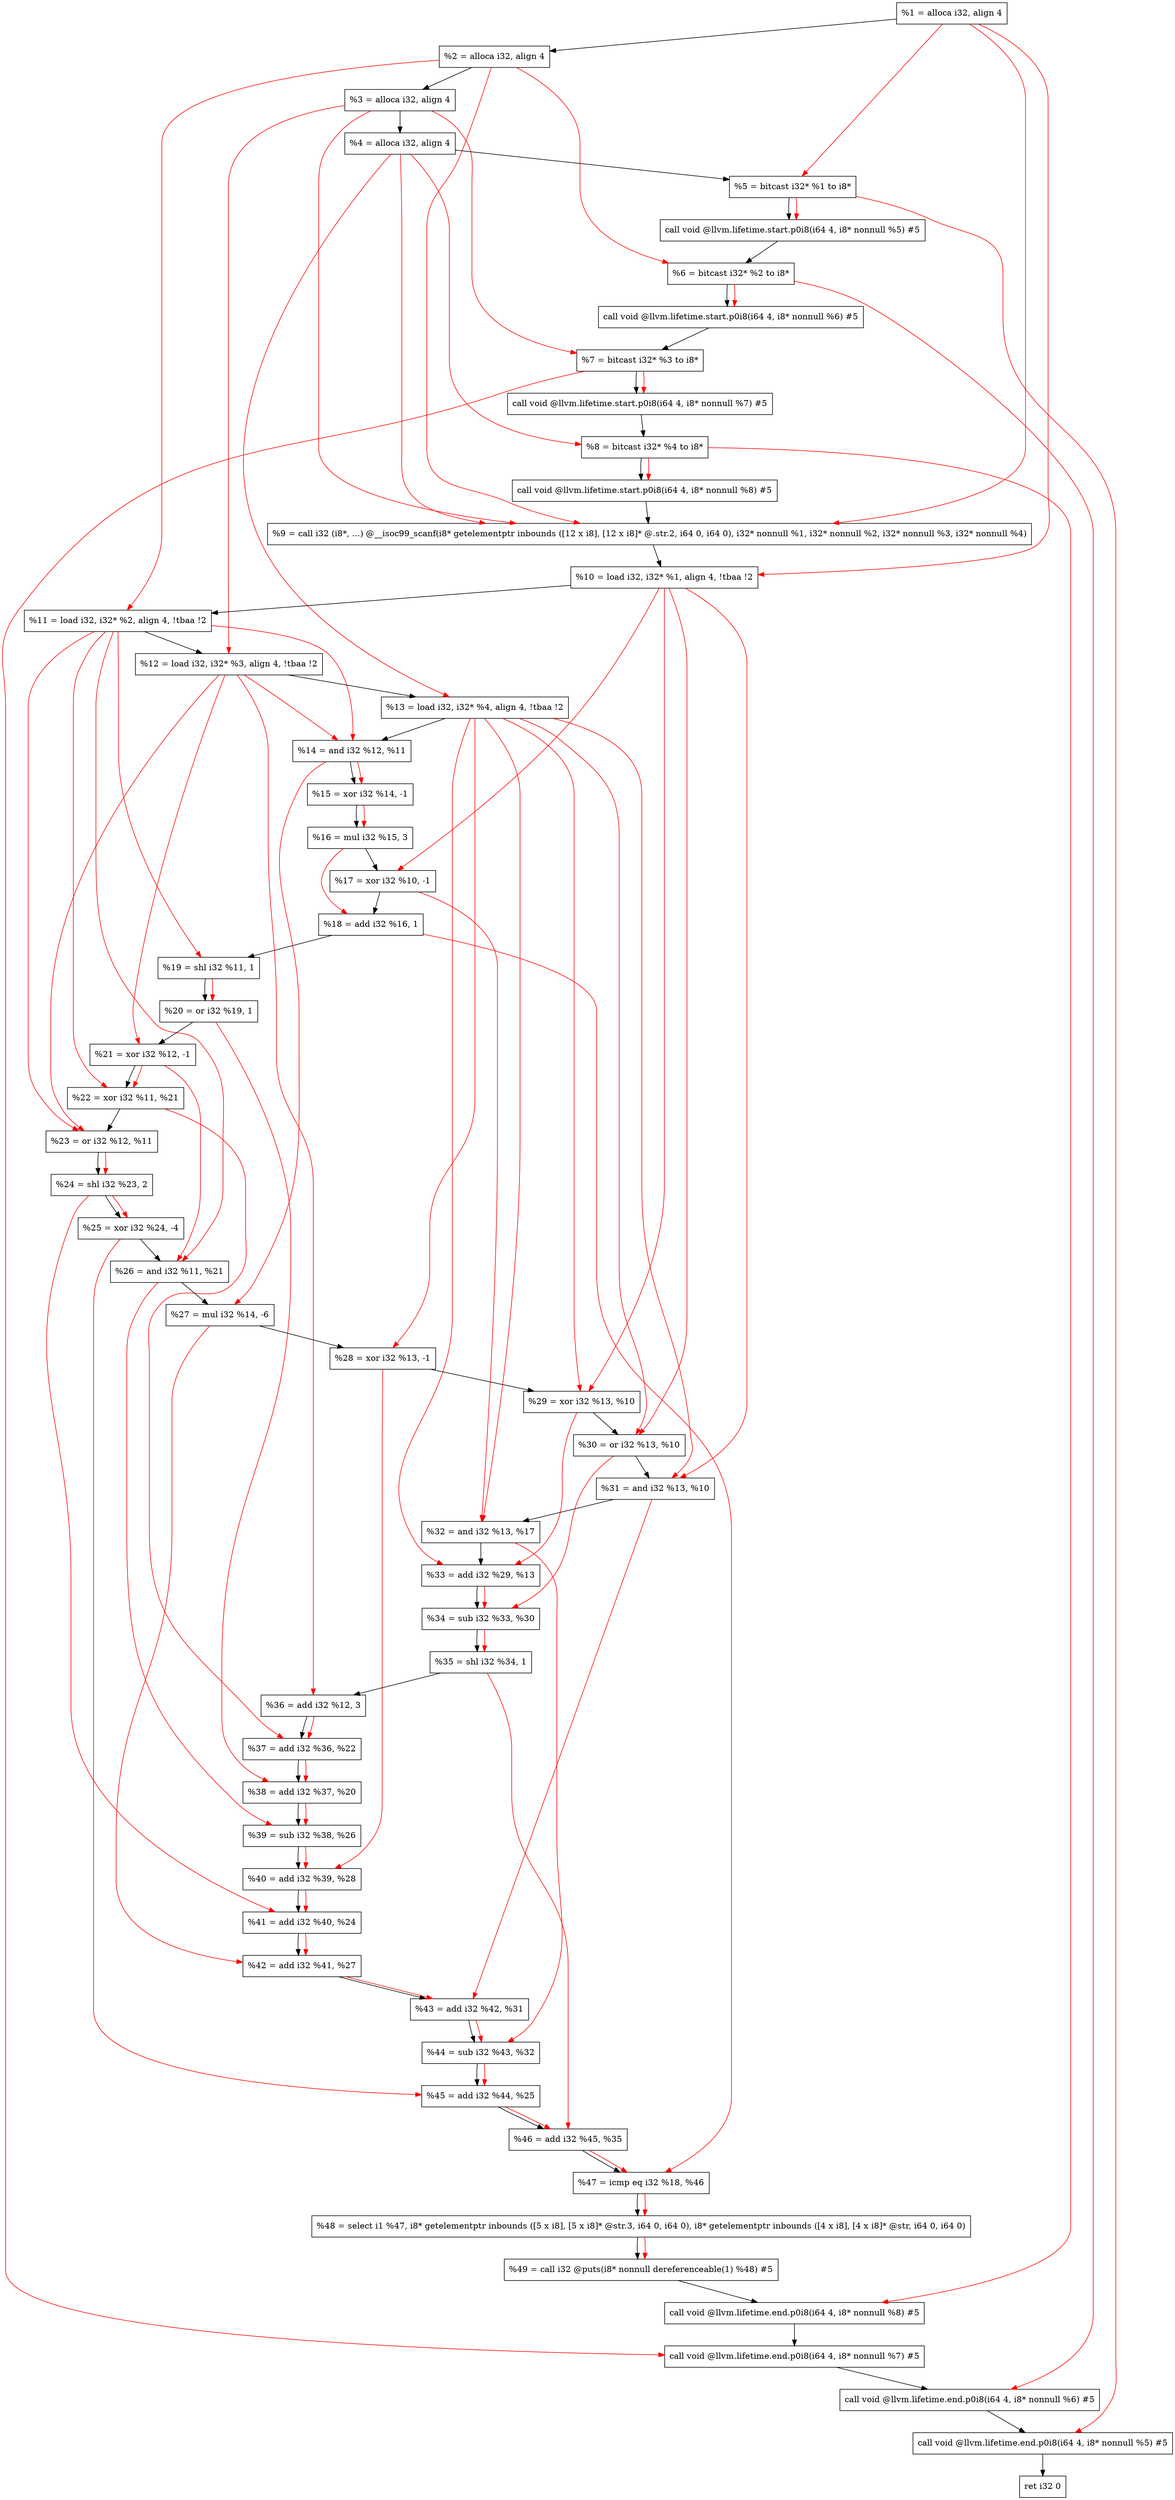 digraph "DFG for'main' function" {
	Node0x6bb828[shape=record, label="  %1 = alloca i32, align 4"];
	Node0x6bb8a8[shape=record, label="  %2 = alloca i32, align 4"];
	Node0x6bb938[shape=record, label="  %3 = alloca i32, align 4"];
	Node0x6bb998[shape=record, label="  %4 = alloca i32, align 4"];
	Node0x6bba48[shape=record, label="  %5 = bitcast i32* %1 to i8*"];
	Node0x6bbe78[shape=record, label="  call void @llvm.lifetime.start.p0i8(i64 4, i8* nonnull %5) #5"];
	Node0x6bbf58[shape=record, label="  %6 = bitcast i32* %2 to i8*"];
	Node0x6bc058[shape=record, label="  call void @llvm.lifetime.start.p0i8(i64 4, i8* nonnull %6) #5"];
	Node0x6bc118[shape=record, label="  %7 = bitcast i32* %3 to i8*"];
	Node0x6bc1c8[shape=record, label="  call void @llvm.lifetime.start.p0i8(i64 4, i8* nonnull %7) #5"];
	Node0x6bc288[shape=record, label="  %8 = bitcast i32* %4 to i8*"];
	Node0x6bc338[shape=record, label="  call void @llvm.lifetime.start.p0i8(i64 4, i8* nonnull %8) #5"];
	Node0x6b6a20[shape=record, label="  %9 = call i32 (i8*, ...) @__isoc99_scanf(i8* getelementptr inbounds ([12 x i8], [12 x i8]* @.str.2, i64 0, i64 0), i32* nonnull %1, i32* nonnull %2, i32* nonnull %3, i32* nonnull %4)"];
	Node0x6bc538[shape=record, label="  %10 = load i32, i32* %1, align 4, !tbaa !2"];
	Node0x6bd4a8[shape=record, label="  %11 = load i32, i32* %2, align 4, !tbaa !2"];
	Node0x6bdb18[shape=record, label="  %12 = load i32, i32* %3, align 4, !tbaa !2"];
	Node0x6bdb78[shape=record, label="  %13 = load i32, i32* %4, align 4, !tbaa !2"];
	Node0x6bdbf0[shape=record, label="  %14 = and i32 %12, %11"];
	Node0x6bdc60[shape=record, label="  %15 = xor i32 %14, -1"];
	Node0x6bdcd0[shape=record, label="  %16 = mul i32 %15, 3"];
	Node0x6bdd40[shape=record, label="  %17 = xor i32 %10, -1"];
	Node0x6bddb0[shape=record, label="  %18 = add i32 %16, 1"];
	Node0x6bde20[shape=record, label="  %19 = shl i32 %11, 1"];
	Node0x6bde90[shape=record, label="  %20 = or i32 %19, 1"];
	Node0x6bdf00[shape=record, label="  %21 = xor i32 %12, -1"];
	Node0x6bdf70[shape=record, label="  %22 = xor i32 %11, %21"];
	Node0x6bdfe0[shape=record, label="  %23 = or i32 %12, %11"];
	Node0x6be050[shape=record, label="  %24 = shl i32 %23, 2"];
	Node0x6be0c0[shape=record, label="  %25 = xor i32 %24, -4"];
	Node0x6be130[shape=record, label="  %26 = and i32 %11, %21"];
	Node0x6be1a0[shape=record, label="  %27 = mul i32 %14, -6"];
	Node0x6be210[shape=record, label="  %28 = xor i32 %13, -1"];
	Node0x6be280[shape=record, label="  %29 = xor i32 %13, %10"];
	Node0x6be2f0[shape=record, label="  %30 = or i32 %13, %10"];
	Node0x6be360[shape=record, label="  %31 = and i32 %13, %10"];
	Node0x6be3d0[shape=record, label="  %32 = and i32 %13, %17"];
	Node0x6be440[shape=record, label="  %33 = add i32 %29, %13"];
	Node0x6be4b0[shape=record, label="  %34 = sub i32 %33, %30"];
	Node0x6be520[shape=record, label="  %35 = shl i32 %34, 1"];
	Node0x6be590[shape=record, label="  %36 = add i32 %12, 3"];
	Node0x6be600[shape=record, label="  %37 = add i32 %36, %22"];
	Node0x6be670[shape=record, label="  %38 = add i32 %37, %20"];
	Node0x6be6e0[shape=record, label="  %39 = sub i32 %38, %26"];
	Node0x6be750[shape=record, label="  %40 = add i32 %39, %28"];
	Node0x6be7c0[shape=record, label="  %41 = add i32 %40, %24"];
	Node0x6be830[shape=record, label="  %42 = add i32 %41, %27"];
	Node0x6be8a0[shape=record, label="  %43 = add i32 %42, %31"];
	Node0x6be910[shape=record, label="  %44 = sub i32 %43, %32"];
	Node0x6be980[shape=record, label="  %45 = add i32 %44, %25"];
	Node0x6be9f0[shape=record, label="  %46 = add i32 %45, %35"];
	Node0x6bea60[shape=record, label="  %47 = icmp eq i32 %18, %46"];
	Node0x65b8b8[shape=record, label="  %48 = select i1 %47, i8* getelementptr inbounds ([5 x i8], [5 x i8]* @str.3, i64 0, i64 0), i8* getelementptr inbounds ([4 x i8], [4 x i8]* @str, i64 0, i64 0)"];
	Node0x6beaf0[shape=record, label="  %49 = call i32 @puts(i8* nonnull dereferenceable(1) %48) #5"];
	Node0x6bed98[shape=record, label="  call void @llvm.lifetime.end.p0i8(i64 4, i8* nonnull %8) #5"];
	Node0x6beef8[shape=record, label="  call void @llvm.lifetime.end.p0i8(i64 4, i8* nonnull %7) #5"];
	Node0x6bf008[shape=record, label="  call void @llvm.lifetime.end.p0i8(i64 4, i8* nonnull %6) #5"];
	Node0x6bf118[shape=record, label="  call void @llvm.lifetime.end.p0i8(i64 4, i8* nonnull %5) #5"];
	Node0x6bf1d8[shape=record, label="  ret i32 0"];
	Node0x6bb828 -> Node0x6bb8a8;
	Node0x6bb8a8 -> Node0x6bb938;
	Node0x6bb938 -> Node0x6bb998;
	Node0x6bb998 -> Node0x6bba48;
	Node0x6bba48 -> Node0x6bbe78;
	Node0x6bbe78 -> Node0x6bbf58;
	Node0x6bbf58 -> Node0x6bc058;
	Node0x6bc058 -> Node0x6bc118;
	Node0x6bc118 -> Node0x6bc1c8;
	Node0x6bc1c8 -> Node0x6bc288;
	Node0x6bc288 -> Node0x6bc338;
	Node0x6bc338 -> Node0x6b6a20;
	Node0x6b6a20 -> Node0x6bc538;
	Node0x6bc538 -> Node0x6bd4a8;
	Node0x6bd4a8 -> Node0x6bdb18;
	Node0x6bdb18 -> Node0x6bdb78;
	Node0x6bdb78 -> Node0x6bdbf0;
	Node0x6bdbf0 -> Node0x6bdc60;
	Node0x6bdc60 -> Node0x6bdcd0;
	Node0x6bdcd0 -> Node0x6bdd40;
	Node0x6bdd40 -> Node0x6bddb0;
	Node0x6bddb0 -> Node0x6bde20;
	Node0x6bde20 -> Node0x6bde90;
	Node0x6bde90 -> Node0x6bdf00;
	Node0x6bdf00 -> Node0x6bdf70;
	Node0x6bdf70 -> Node0x6bdfe0;
	Node0x6bdfe0 -> Node0x6be050;
	Node0x6be050 -> Node0x6be0c0;
	Node0x6be0c0 -> Node0x6be130;
	Node0x6be130 -> Node0x6be1a0;
	Node0x6be1a0 -> Node0x6be210;
	Node0x6be210 -> Node0x6be280;
	Node0x6be280 -> Node0x6be2f0;
	Node0x6be2f0 -> Node0x6be360;
	Node0x6be360 -> Node0x6be3d0;
	Node0x6be3d0 -> Node0x6be440;
	Node0x6be440 -> Node0x6be4b0;
	Node0x6be4b0 -> Node0x6be520;
	Node0x6be520 -> Node0x6be590;
	Node0x6be590 -> Node0x6be600;
	Node0x6be600 -> Node0x6be670;
	Node0x6be670 -> Node0x6be6e0;
	Node0x6be6e0 -> Node0x6be750;
	Node0x6be750 -> Node0x6be7c0;
	Node0x6be7c0 -> Node0x6be830;
	Node0x6be830 -> Node0x6be8a0;
	Node0x6be8a0 -> Node0x6be910;
	Node0x6be910 -> Node0x6be980;
	Node0x6be980 -> Node0x6be9f0;
	Node0x6be9f0 -> Node0x6bea60;
	Node0x6bea60 -> Node0x65b8b8;
	Node0x65b8b8 -> Node0x6beaf0;
	Node0x6beaf0 -> Node0x6bed98;
	Node0x6bed98 -> Node0x6beef8;
	Node0x6beef8 -> Node0x6bf008;
	Node0x6bf008 -> Node0x6bf118;
	Node0x6bf118 -> Node0x6bf1d8;
edge [color=red]
	Node0x6bb828 -> Node0x6bba48;
	Node0x6bba48 -> Node0x6bbe78;
	Node0x6bb8a8 -> Node0x6bbf58;
	Node0x6bbf58 -> Node0x6bc058;
	Node0x6bb938 -> Node0x6bc118;
	Node0x6bc118 -> Node0x6bc1c8;
	Node0x6bb998 -> Node0x6bc288;
	Node0x6bc288 -> Node0x6bc338;
	Node0x6bb828 -> Node0x6b6a20;
	Node0x6bb8a8 -> Node0x6b6a20;
	Node0x6bb938 -> Node0x6b6a20;
	Node0x6bb998 -> Node0x6b6a20;
	Node0x6bb828 -> Node0x6bc538;
	Node0x6bb8a8 -> Node0x6bd4a8;
	Node0x6bb938 -> Node0x6bdb18;
	Node0x6bb998 -> Node0x6bdb78;
	Node0x6bdb18 -> Node0x6bdbf0;
	Node0x6bd4a8 -> Node0x6bdbf0;
	Node0x6bdbf0 -> Node0x6bdc60;
	Node0x6bdc60 -> Node0x6bdcd0;
	Node0x6bc538 -> Node0x6bdd40;
	Node0x6bdcd0 -> Node0x6bddb0;
	Node0x6bd4a8 -> Node0x6bde20;
	Node0x6bde20 -> Node0x6bde90;
	Node0x6bdb18 -> Node0x6bdf00;
	Node0x6bd4a8 -> Node0x6bdf70;
	Node0x6bdf00 -> Node0x6bdf70;
	Node0x6bdb18 -> Node0x6bdfe0;
	Node0x6bd4a8 -> Node0x6bdfe0;
	Node0x6bdfe0 -> Node0x6be050;
	Node0x6be050 -> Node0x6be0c0;
	Node0x6bd4a8 -> Node0x6be130;
	Node0x6bdf00 -> Node0x6be130;
	Node0x6bdbf0 -> Node0x6be1a0;
	Node0x6bdb78 -> Node0x6be210;
	Node0x6bdb78 -> Node0x6be280;
	Node0x6bc538 -> Node0x6be280;
	Node0x6bdb78 -> Node0x6be2f0;
	Node0x6bc538 -> Node0x6be2f0;
	Node0x6bdb78 -> Node0x6be360;
	Node0x6bc538 -> Node0x6be360;
	Node0x6bdb78 -> Node0x6be3d0;
	Node0x6bdd40 -> Node0x6be3d0;
	Node0x6be280 -> Node0x6be440;
	Node0x6bdb78 -> Node0x6be440;
	Node0x6be440 -> Node0x6be4b0;
	Node0x6be2f0 -> Node0x6be4b0;
	Node0x6be4b0 -> Node0x6be520;
	Node0x6bdb18 -> Node0x6be590;
	Node0x6be590 -> Node0x6be600;
	Node0x6bdf70 -> Node0x6be600;
	Node0x6be600 -> Node0x6be670;
	Node0x6bde90 -> Node0x6be670;
	Node0x6be670 -> Node0x6be6e0;
	Node0x6be130 -> Node0x6be6e0;
	Node0x6be6e0 -> Node0x6be750;
	Node0x6be210 -> Node0x6be750;
	Node0x6be750 -> Node0x6be7c0;
	Node0x6be050 -> Node0x6be7c0;
	Node0x6be7c0 -> Node0x6be830;
	Node0x6be1a0 -> Node0x6be830;
	Node0x6be830 -> Node0x6be8a0;
	Node0x6be360 -> Node0x6be8a0;
	Node0x6be8a0 -> Node0x6be910;
	Node0x6be3d0 -> Node0x6be910;
	Node0x6be910 -> Node0x6be980;
	Node0x6be0c0 -> Node0x6be980;
	Node0x6be980 -> Node0x6be9f0;
	Node0x6be520 -> Node0x6be9f0;
	Node0x6bddb0 -> Node0x6bea60;
	Node0x6be9f0 -> Node0x6bea60;
	Node0x6bea60 -> Node0x65b8b8;
	Node0x65b8b8 -> Node0x6beaf0;
	Node0x6bc288 -> Node0x6bed98;
	Node0x6bc118 -> Node0x6beef8;
	Node0x6bbf58 -> Node0x6bf008;
	Node0x6bba48 -> Node0x6bf118;
}
